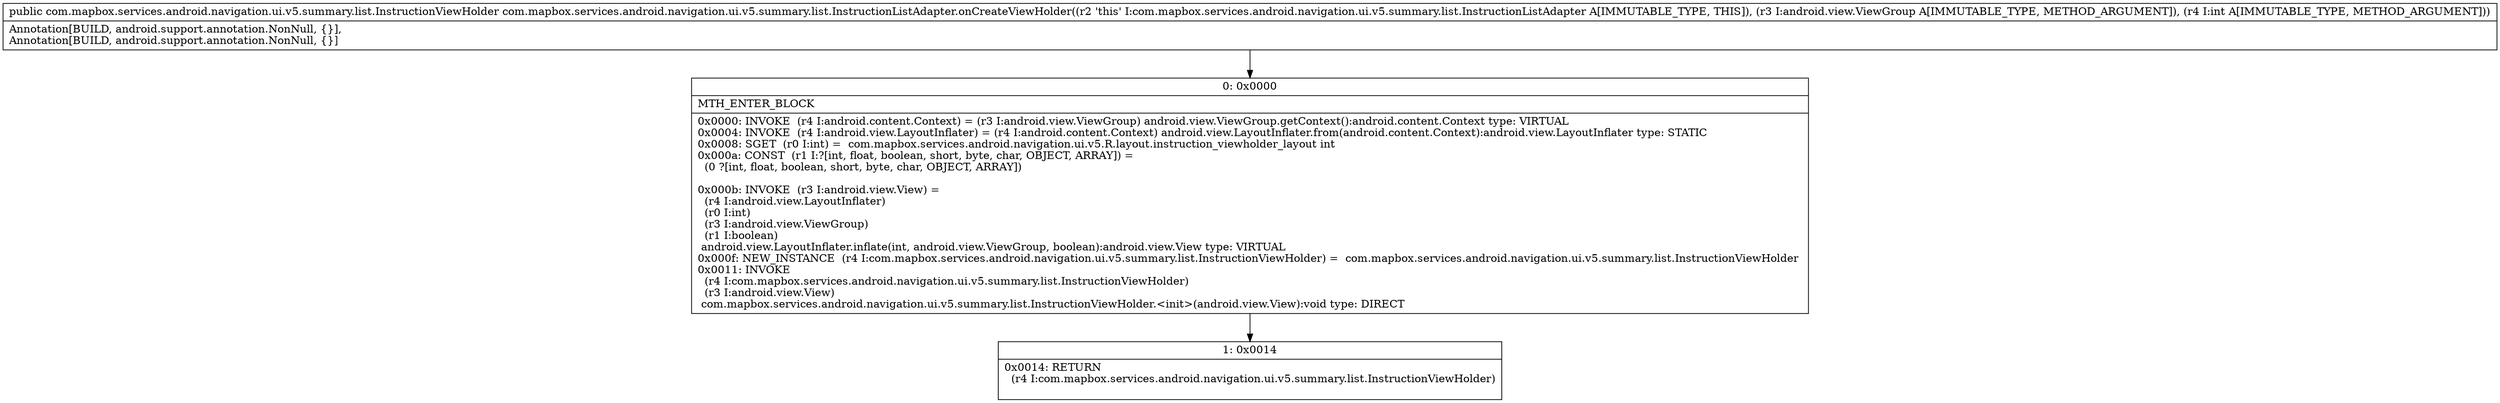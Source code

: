 digraph "CFG forcom.mapbox.services.android.navigation.ui.v5.summary.list.InstructionListAdapter.onCreateViewHolder(Landroid\/view\/ViewGroup;I)Lcom\/mapbox\/services\/android\/navigation\/ui\/v5\/summary\/list\/InstructionViewHolder;" {
Node_0 [shape=record,label="{0\:\ 0x0000|MTH_ENTER_BLOCK\l|0x0000: INVOKE  (r4 I:android.content.Context) = (r3 I:android.view.ViewGroup) android.view.ViewGroup.getContext():android.content.Context type: VIRTUAL \l0x0004: INVOKE  (r4 I:android.view.LayoutInflater) = (r4 I:android.content.Context) android.view.LayoutInflater.from(android.content.Context):android.view.LayoutInflater type: STATIC \l0x0008: SGET  (r0 I:int) =  com.mapbox.services.android.navigation.ui.v5.R.layout.instruction_viewholder_layout int \l0x000a: CONST  (r1 I:?[int, float, boolean, short, byte, char, OBJECT, ARRAY]) = \l  (0 ?[int, float, boolean, short, byte, char, OBJECT, ARRAY])\l \l0x000b: INVOKE  (r3 I:android.view.View) = \l  (r4 I:android.view.LayoutInflater)\l  (r0 I:int)\l  (r3 I:android.view.ViewGroup)\l  (r1 I:boolean)\l android.view.LayoutInflater.inflate(int, android.view.ViewGroup, boolean):android.view.View type: VIRTUAL \l0x000f: NEW_INSTANCE  (r4 I:com.mapbox.services.android.navigation.ui.v5.summary.list.InstructionViewHolder) =  com.mapbox.services.android.navigation.ui.v5.summary.list.InstructionViewHolder \l0x0011: INVOKE  \l  (r4 I:com.mapbox.services.android.navigation.ui.v5.summary.list.InstructionViewHolder)\l  (r3 I:android.view.View)\l com.mapbox.services.android.navigation.ui.v5.summary.list.InstructionViewHolder.\<init\>(android.view.View):void type: DIRECT \l}"];
Node_1 [shape=record,label="{1\:\ 0x0014|0x0014: RETURN  \l  (r4 I:com.mapbox.services.android.navigation.ui.v5.summary.list.InstructionViewHolder)\l \l}"];
MethodNode[shape=record,label="{public com.mapbox.services.android.navigation.ui.v5.summary.list.InstructionViewHolder com.mapbox.services.android.navigation.ui.v5.summary.list.InstructionListAdapter.onCreateViewHolder((r2 'this' I:com.mapbox.services.android.navigation.ui.v5.summary.list.InstructionListAdapter A[IMMUTABLE_TYPE, THIS]), (r3 I:android.view.ViewGroup A[IMMUTABLE_TYPE, METHOD_ARGUMENT]), (r4 I:int A[IMMUTABLE_TYPE, METHOD_ARGUMENT]))  | Annotation[BUILD, android.support.annotation.NonNull, \{\}], \lAnnotation[BUILD, android.support.annotation.NonNull, \{\}]\l}"];
MethodNode -> Node_0;
Node_0 -> Node_1;
}

